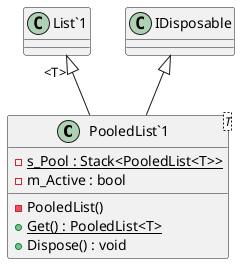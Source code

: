 @startuml
class "PooledList`1"<T> {
    {static} - s_Pool : Stack<PooledList<T>>
    - m_Active : bool
    - PooledList()
    + {static} Get() : PooledList<T>
    + Dispose() : void
}
"List`1" "<T>" <|-- "PooledList`1"
IDisposable <|-- "PooledList`1"
@enduml
